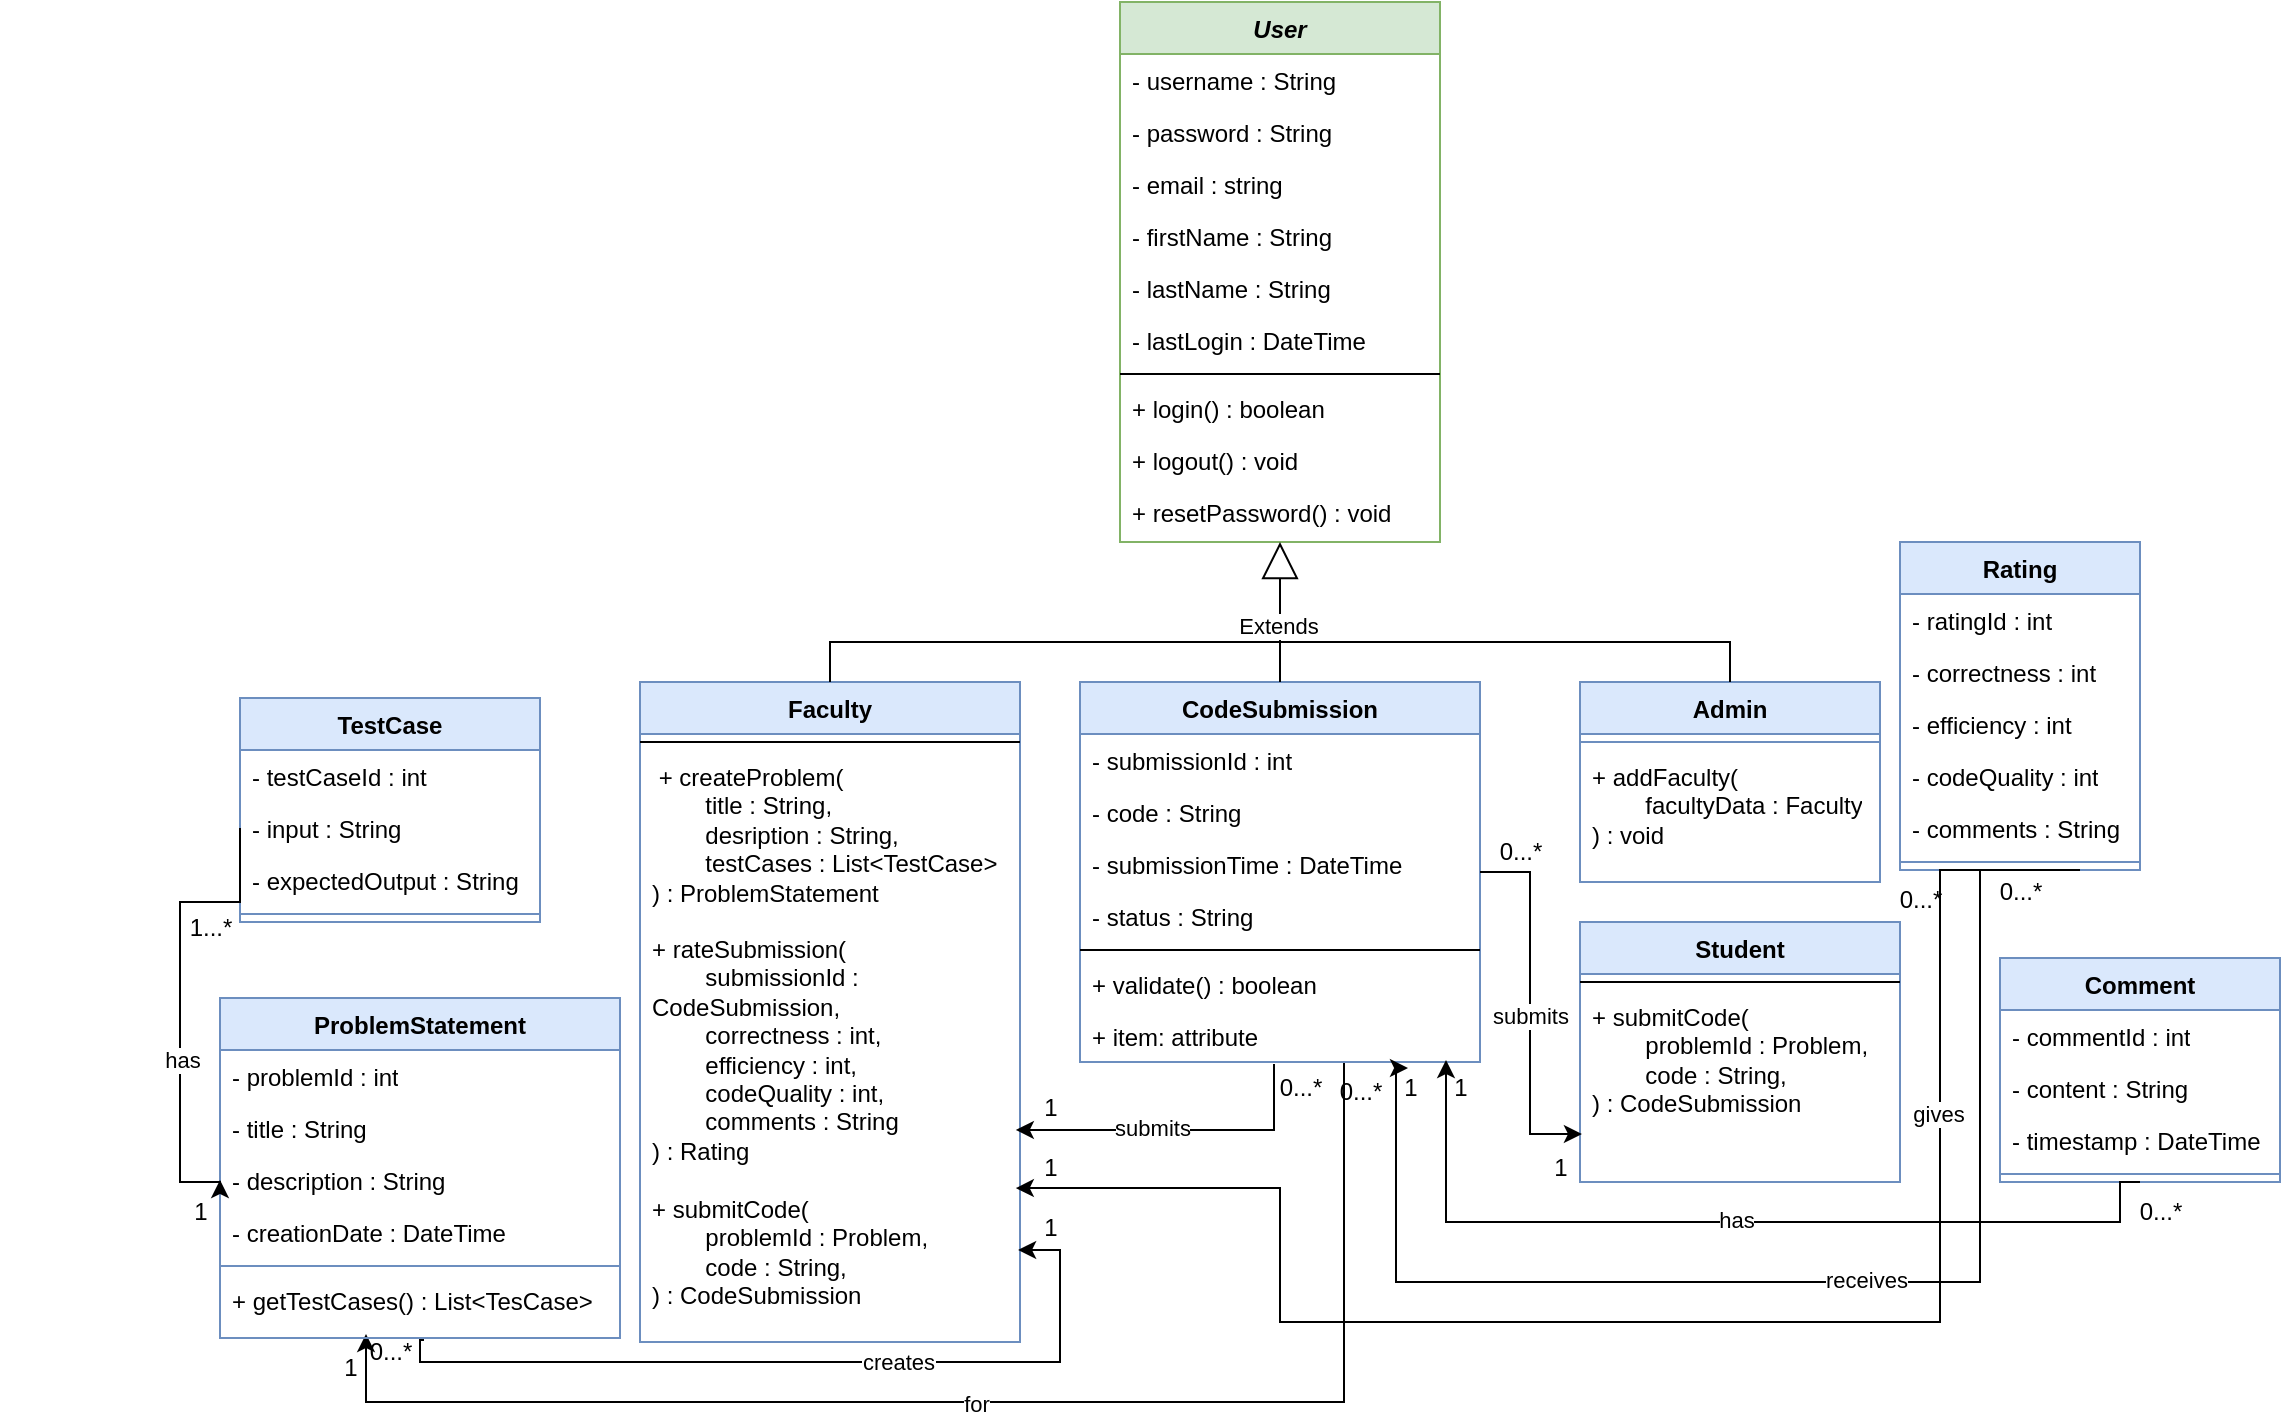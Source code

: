 <mxfile version="26.0.14">
  <diagram id="C5RBs43oDa-KdzZeNtuy" name="UML class diagram">
    <mxGraphModel dx="2261" dy="1993" grid="1" gridSize="10" guides="1" tooltips="1" connect="1" arrows="1" fold="1" page="1" pageScale="1" pageWidth="827" pageHeight="1169" math="0" shadow="0">
      <root>
        <mxCell id="WIyWlLk6GJQsqaUBKTNV-0" />
        <mxCell id="WIyWlLk6GJQsqaUBKTNV-1" parent="WIyWlLk6GJQsqaUBKTNV-0" />
        <mxCell id="zkfFHV4jXpPFQw0GAbJ--0" value="User" style="swimlane;fontStyle=3;align=center;verticalAlign=top;childLayout=stackLayout;horizontal=1;startSize=26;horizontalStack=0;resizeParent=1;resizeLast=0;collapsible=1;marginBottom=0;rounded=0;shadow=0;strokeWidth=1;fillColor=#d5e8d4;strokeColor=#82b366;" parent="WIyWlLk6GJQsqaUBKTNV-1" vertex="1">
          <mxGeometry x="550" y="-150" width="160" height="270" as="geometry">
            <mxRectangle x="230" y="140" width="160" height="26" as="alternateBounds" />
          </mxGeometry>
        </mxCell>
        <mxCell id="zkfFHV4jXpPFQw0GAbJ--1" value="- username : String" style="text;align=left;verticalAlign=top;spacingLeft=4;spacingRight=4;overflow=hidden;rotatable=0;points=[[0,0.5],[1,0.5]];portConstraint=eastwest;" parent="zkfFHV4jXpPFQw0GAbJ--0" vertex="1">
          <mxGeometry y="26" width="160" height="26" as="geometry" />
        </mxCell>
        <mxCell id="zkfFHV4jXpPFQw0GAbJ--2" value="- password : String" style="text;align=left;verticalAlign=top;spacingLeft=4;spacingRight=4;overflow=hidden;rotatable=0;points=[[0,0.5],[1,0.5]];portConstraint=eastwest;rounded=0;shadow=0;html=0;" parent="zkfFHV4jXpPFQw0GAbJ--0" vertex="1">
          <mxGeometry y="52" width="160" height="26" as="geometry" />
        </mxCell>
        <mxCell id="zkfFHV4jXpPFQw0GAbJ--3" value="- email : string" style="text;align=left;verticalAlign=top;spacingLeft=4;spacingRight=4;overflow=hidden;rotatable=0;points=[[0,0.5],[1,0.5]];portConstraint=eastwest;rounded=0;shadow=0;html=0;" parent="zkfFHV4jXpPFQw0GAbJ--0" vertex="1">
          <mxGeometry y="78" width="160" height="26" as="geometry" />
        </mxCell>
        <mxCell id="7-g8ltdBN5km7D0hTnnt-24" value="- firstName : String" style="text;strokeColor=none;fillColor=none;align=left;verticalAlign=top;spacingLeft=4;spacingRight=4;overflow=hidden;rotatable=0;points=[[0,0.5],[1,0.5]];portConstraint=eastwest;whiteSpace=wrap;html=1;" parent="zkfFHV4jXpPFQw0GAbJ--0" vertex="1">
          <mxGeometry y="104" width="160" height="26" as="geometry" />
        </mxCell>
        <mxCell id="7-g8ltdBN5km7D0hTnnt-26" value="- lastName : String" style="text;strokeColor=none;fillColor=none;align=left;verticalAlign=top;spacingLeft=4;spacingRight=4;overflow=hidden;rotatable=0;points=[[0,0.5],[1,0.5]];portConstraint=eastwest;whiteSpace=wrap;html=1;" parent="zkfFHV4jXpPFQw0GAbJ--0" vertex="1">
          <mxGeometry y="130" width="160" height="26" as="geometry" />
        </mxCell>
        <mxCell id="7-g8ltdBN5km7D0hTnnt-25" value="- lastLogin : DateTime" style="text;strokeColor=none;fillColor=none;align=left;verticalAlign=top;spacingLeft=4;spacingRight=4;overflow=hidden;rotatable=0;points=[[0,0.5],[1,0.5]];portConstraint=eastwest;whiteSpace=wrap;html=1;" parent="zkfFHV4jXpPFQw0GAbJ--0" vertex="1">
          <mxGeometry y="156" width="160" height="26" as="geometry" />
        </mxCell>
        <mxCell id="zkfFHV4jXpPFQw0GAbJ--4" value="" style="line;html=1;strokeWidth=1;align=left;verticalAlign=middle;spacingTop=-1;spacingLeft=3;spacingRight=3;rotatable=0;labelPosition=right;points=[];portConstraint=eastwest;" parent="zkfFHV4jXpPFQw0GAbJ--0" vertex="1">
          <mxGeometry y="182" width="160" height="8" as="geometry" />
        </mxCell>
        <mxCell id="7-g8ltdBN5km7D0hTnnt-27" value="+ login() : boolean" style="text;strokeColor=none;fillColor=none;align=left;verticalAlign=top;spacingLeft=4;spacingRight=4;overflow=hidden;rotatable=0;points=[[0,0.5],[1,0.5]];portConstraint=eastwest;whiteSpace=wrap;html=1;" parent="zkfFHV4jXpPFQw0GAbJ--0" vertex="1">
          <mxGeometry y="190" width="160" height="26" as="geometry" />
        </mxCell>
        <mxCell id="7-g8ltdBN5km7D0hTnnt-28" value="+ logout() : void" style="text;strokeColor=none;fillColor=none;align=left;verticalAlign=top;spacingLeft=4;spacingRight=4;overflow=hidden;rotatable=0;points=[[0,0.5],[1,0.5]];portConstraint=eastwest;whiteSpace=wrap;html=1;" parent="zkfFHV4jXpPFQw0GAbJ--0" vertex="1">
          <mxGeometry y="216" width="160" height="26" as="geometry" />
        </mxCell>
        <mxCell id="7-g8ltdBN5km7D0hTnnt-29" value="+ resetPassword() : void" style="text;strokeColor=none;fillColor=none;align=left;verticalAlign=top;spacingLeft=4;spacingRight=4;overflow=hidden;rotatable=0;points=[[0,0.5],[1,0.5]];portConstraint=eastwest;whiteSpace=wrap;html=1;" parent="zkfFHV4jXpPFQw0GAbJ--0" vertex="1">
          <mxGeometry y="242" width="160" height="26" as="geometry" />
        </mxCell>
        <mxCell id="7-g8ltdBN5km7D0hTnnt-107" style="edgeStyle=orthogonalEdgeStyle;rounded=0;orthogonalLoop=1;jettySize=auto;html=1;entryX=0.365;entryY=0.938;entryDx=0;entryDy=0;exitX=0.66;exitY=1;exitDx=0;exitDy=0;exitPerimeter=0;entryPerimeter=0;" parent="WIyWlLk6GJQsqaUBKTNV-1" source="7-g8ltdBN5km7D0hTnnt-40" target="7-g8ltdBN5km7D0hTnnt-15" edge="1">
          <mxGeometry relative="1" as="geometry">
            <Array as="points">
              <mxPoint x="662" y="550" />
              <mxPoint x="173" y="550" />
            </Array>
          </mxGeometry>
        </mxCell>
        <mxCell id="7-g8ltdBN5km7D0hTnnt-110" value="for" style="edgeLabel;html=1;align=center;verticalAlign=middle;resizable=0;points=[];" parent="7-g8ltdBN5km7D0hTnnt-107" vertex="1" connectable="0">
          <mxGeometry x="0.023" y="1" relative="1" as="geometry">
            <mxPoint as="offset" />
          </mxGeometry>
        </mxCell>
        <mxCell id="zkfFHV4jXpPFQw0GAbJ--6" value="CodeSubmission" style="swimlane;fontStyle=1;align=center;verticalAlign=top;childLayout=stackLayout;horizontal=1;startSize=26;horizontalStack=0;resizeParent=1;resizeLast=0;collapsible=1;marginBottom=0;rounded=0;shadow=0;strokeWidth=1;fillColor=#dae8fc;strokeColor=#6c8ebf;" parent="WIyWlLk6GJQsqaUBKTNV-1" vertex="1">
          <mxGeometry x="530" y="190" width="200" height="190" as="geometry">
            <mxRectangle x="130" y="380" width="160" height="26" as="alternateBounds" />
          </mxGeometry>
        </mxCell>
        <mxCell id="7-g8ltdBN5km7D0hTnnt-42" value="- submissionId : int" style="text;strokeColor=none;fillColor=none;align=left;verticalAlign=top;spacingLeft=4;spacingRight=4;overflow=hidden;rotatable=0;points=[[0,0.5],[1,0.5]];portConstraint=eastwest;whiteSpace=wrap;html=1;" parent="zkfFHV4jXpPFQw0GAbJ--6" vertex="1">
          <mxGeometry y="26" width="200" height="26" as="geometry" />
        </mxCell>
        <mxCell id="7-g8ltdBN5km7D0hTnnt-44" value="- code : String" style="text;strokeColor=none;fillColor=none;align=left;verticalAlign=top;spacingLeft=4;spacingRight=4;overflow=hidden;rotatable=0;points=[[0,0.5],[1,0.5]];portConstraint=eastwest;whiteSpace=wrap;html=1;" parent="zkfFHV4jXpPFQw0GAbJ--6" vertex="1">
          <mxGeometry y="52" width="200" height="26" as="geometry" />
        </mxCell>
        <mxCell id="7-g8ltdBN5km7D0hTnnt-43" value="- submissionTime : DateTime" style="text;strokeColor=none;fillColor=none;align=left;verticalAlign=top;spacingLeft=4;spacingRight=4;overflow=hidden;rotatable=0;points=[[0,0.5],[1,0.5]];portConstraint=eastwest;whiteSpace=wrap;html=1;" parent="zkfFHV4jXpPFQw0GAbJ--6" vertex="1">
          <mxGeometry y="78" width="200" height="26" as="geometry" />
        </mxCell>
        <mxCell id="7-g8ltdBN5km7D0hTnnt-41" value="- status : String" style="text;strokeColor=none;fillColor=none;align=left;verticalAlign=top;spacingLeft=4;spacingRight=4;overflow=hidden;rotatable=0;points=[[0,0.5],[1,0.5]];portConstraint=eastwest;whiteSpace=wrap;html=1;" parent="zkfFHV4jXpPFQw0GAbJ--6" vertex="1">
          <mxGeometry y="104" width="200" height="26" as="geometry" />
        </mxCell>
        <mxCell id="zkfFHV4jXpPFQw0GAbJ--9" value="" style="line;html=1;strokeWidth=1;align=left;verticalAlign=middle;spacingTop=-1;spacingLeft=3;spacingRight=3;rotatable=0;labelPosition=right;points=[];portConstraint=eastwest;" parent="zkfFHV4jXpPFQw0GAbJ--6" vertex="1">
          <mxGeometry y="130" width="200" height="8" as="geometry" />
        </mxCell>
        <mxCell id="7-g8ltdBN5km7D0hTnnt-39" value="+ validate() : boolean" style="text;strokeColor=none;fillColor=none;align=left;verticalAlign=top;spacingLeft=4;spacingRight=4;overflow=hidden;rotatable=0;points=[[0,0.5],[1,0.5]];portConstraint=eastwest;whiteSpace=wrap;html=1;" parent="zkfFHV4jXpPFQw0GAbJ--6" vertex="1">
          <mxGeometry y="138" width="200" height="26" as="geometry" />
        </mxCell>
        <mxCell id="7-g8ltdBN5km7D0hTnnt-40" value="+ item: attribute" style="text;strokeColor=none;fillColor=none;align=left;verticalAlign=top;spacingLeft=4;spacingRight=4;overflow=hidden;rotatable=0;points=[[0,0.5],[1,0.5]];portConstraint=eastwest;whiteSpace=wrap;html=1;" parent="zkfFHV4jXpPFQw0GAbJ--6" vertex="1">
          <mxGeometry y="164" width="200" height="26" as="geometry" />
        </mxCell>
        <mxCell id="zkfFHV4jXpPFQw0GAbJ--17" value="Faculty" style="swimlane;fontStyle=1;align=center;verticalAlign=top;childLayout=stackLayout;horizontal=1;startSize=26;horizontalStack=0;resizeParent=1;resizeLast=0;collapsible=1;marginBottom=0;rounded=0;shadow=0;strokeWidth=1;fillColor=#dae8fc;strokeColor=#6c8ebf;" parent="WIyWlLk6GJQsqaUBKTNV-1" vertex="1">
          <mxGeometry x="310" y="190" width="190" height="330" as="geometry">
            <mxRectangle x="550" y="140" width="160" height="26" as="alternateBounds" />
          </mxGeometry>
        </mxCell>
        <mxCell id="zkfFHV4jXpPFQw0GAbJ--23" value="" style="line;html=1;strokeWidth=1;align=left;verticalAlign=middle;spacingTop=-1;spacingLeft=3;spacingRight=3;rotatable=0;labelPosition=right;points=[];portConstraint=eastwest;" parent="zkfFHV4jXpPFQw0GAbJ--17" vertex="1">
          <mxGeometry y="26" width="190" height="8" as="geometry" />
        </mxCell>
        <mxCell id="7-g8ltdBN5km7D0hTnnt-45" value="&amp;nbsp;+ createProblem(&lt;div&gt;&lt;span style=&quot;white-space: pre;&quot;&gt;&lt;span style=&quot;white-space: pre;&quot;&gt;&#x9;&lt;/span&gt;title : String,&lt;/span&gt;&lt;/div&gt;&lt;div&gt;&lt;span style=&quot;white-space: pre;&quot;&gt;&lt;span style=&quot;white-space: pre;&quot;&gt;&#x9;&lt;/span&gt;desription : String,&lt;/span&gt;&lt;/div&gt;&lt;div&gt;&lt;span style=&quot;white-space: pre;&quot;&gt;&lt;span style=&quot;white-space: pre;&quot;&gt;&#x9;&lt;/span&gt;testCases : List&amp;lt;TestCase&amp;gt;&#x9;&lt;/span&gt;&lt;/div&gt;&lt;div&gt;) : ProblemStatement&lt;/div&gt;" style="text;strokeColor=none;fillColor=none;align=left;verticalAlign=top;spacingLeft=4;spacingRight=4;overflow=hidden;rotatable=0;points=[[0,0.5],[1,0.5]];portConstraint=eastwest;whiteSpace=wrap;html=1;" parent="zkfFHV4jXpPFQw0GAbJ--17" vertex="1">
          <mxGeometry y="34" width="190" height="86" as="geometry" />
        </mxCell>
        <mxCell id="7-g8ltdBN5km7D0hTnnt-46" value="+ rateSubmission(&lt;div&gt;&lt;span style=&quot;white-space: pre;&quot;&gt;&#x9;&lt;/span&gt;submissionId : CodeSubmission,&lt;/div&gt;&lt;div&gt;&lt;span style=&quot;white-space: pre;&quot;&gt;&#x9;&lt;/span&gt;correctness : int,&lt;br&gt;&lt;/div&gt;&lt;div&gt;&lt;span style=&quot;white-space: pre;&quot;&gt;&#x9;&lt;/span&gt;efficiency : int,&lt;br&gt;&lt;/div&gt;&lt;div&gt;&lt;span style=&quot;white-space: pre;&quot;&gt;&#x9;&lt;/span&gt;codeQuality : int,&lt;br&gt;&lt;/div&gt;&lt;div&gt;&lt;span style=&quot;white-space: pre;&quot;&gt;&#x9;&lt;/span&gt;comments : String&lt;br&gt;&lt;/div&gt;&lt;div&gt;) : Rating&lt;/div&gt;" style="text;strokeColor=none;fillColor=none;align=left;verticalAlign=top;spacingLeft=4;spacingRight=4;overflow=hidden;rotatable=0;points=[[0,0.5],[1,0.5]];portConstraint=eastwest;whiteSpace=wrap;html=1;" parent="zkfFHV4jXpPFQw0GAbJ--17" vertex="1">
          <mxGeometry y="120" width="190" height="130" as="geometry" />
        </mxCell>
        <mxCell id="7-g8ltdBN5km7D0hTnnt-48" value="+ submitCode(&lt;div&gt;&lt;span style=&quot;white-space: pre;&quot;&gt;&#x9;&lt;/span&gt;problemId : Problem,&lt;br&gt;&lt;/div&gt;&lt;div&gt;&lt;span style=&quot;white-space: pre;&quot;&gt;&#x9;&lt;/span&gt;code : String,&lt;/div&gt;&lt;div&gt;) : CodeSubmission&lt;/div&gt;" style="text;strokeColor=none;fillColor=none;align=left;verticalAlign=top;spacingLeft=4;spacingRight=4;overflow=hidden;rotatable=0;points=[[0,0.5],[1,0.5]];portConstraint=eastwest;whiteSpace=wrap;html=1;" parent="zkfFHV4jXpPFQw0GAbJ--17" vertex="1">
          <mxGeometry y="250" width="190" height="80" as="geometry" />
        </mxCell>
        <mxCell id="7-g8ltdBN5km7D0hTnnt-4" value="Admin" style="swimlane;fontStyle=1;align=center;verticalAlign=top;childLayout=stackLayout;horizontal=1;startSize=26;horizontalStack=0;resizeParent=1;resizeParentMax=0;resizeLast=0;collapsible=1;marginBottom=0;whiteSpace=wrap;html=1;fillColor=#dae8fc;strokeColor=#6c8ebf;" parent="WIyWlLk6GJQsqaUBKTNV-1" vertex="1">
          <mxGeometry x="780" y="190" width="150" height="100" as="geometry" />
        </mxCell>
        <mxCell id="7-g8ltdBN5km7D0hTnnt-6" value="" style="line;strokeWidth=1;fillColor=none;align=left;verticalAlign=middle;spacingTop=-1;spacingLeft=3;spacingRight=3;rotatable=0;labelPosition=right;points=[];portConstraint=eastwest;strokeColor=inherit;" parent="7-g8ltdBN5km7D0hTnnt-4" vertex="1">
          <mxGeometry y="26" width="150" height="8" as="geometry" />
        </mxCell>
        <mxCell id="7-g8ltdBN5km7D0hTnnt-7" value="+ addFaculty(&lt;div&gt;&lt;span style=&quot;white-space: pre;&quot;&gt;&#x9;&lt;/span&gt;facultyData : Faculty&lt;br&gt;&lt;/div&gt;&lt;div&gt;) : void&lt;/div&gt;" style="text;strokeColor=none;fillColor=none;align=left;verticalAlign=top;spacingLeft=4;spacingRight=4;overflow=hidden;rotatable=0;points=[[0,0.5],[1,0.5]];portConstraint=eastwest;whiteSpace=wrap;html=1;" parent="7-g8ltdBN5km7D0hTnnt-4" vertex="1">
          <mxGeometry y="34" width="150" height="66" as="geometry" />
        </mxCell>
        <mxCell id="7-g8ltdBN5km7D0hTnnt-8" value="Rating" style="swimlane;fontStyle=1;align=center;verticalAlign=top;childLayout=stackLayout;horizontal=1;startSize=26;horizontalStack=0;resizeParent=1;resizeParentMax=0;resizeLast=0;collapsible=1;marginBottom=0;whiteSpace=wrap;html=1;fillColor=#dae8fc;strokeColor=#6c8ebf;" parent="WIyWlLk6GJQsqaUBKTNV-1" vertex="1">
          <mxGeometry x="940" y="120" width="120" height="164" as="geometry" />
        </mxCell>
        <mxCell id="7-g8ltdBN5km7D0hTnnt-31" value="- ratingId : int" style="text;strokeColor=none;fillColor=none;align=left;verticalAlign=top;spacingLeft=4;spacingRight=4;overflow=hidden;rotatable=0;points=[[0,0.5],[1,0.5]];portConstraint=eastwest;whiteSpace=wrap;html=1;" parent="7-g8ltdBN5km7D0hTnnt-8" vertex="1">
          <mxGeometry y="26" width="120" height="26" as="geometry" />
        </mxCell>
        <mxCell id="7-g8ltdBN5km7D0hTnnt-33" value="- correctness : int" style="text;strokeColor=none;fillColor=none;align=left;verticalAlign=top;spacingLeft=4;spacingRight=4;overflow=hidden;rotatable=0;points=[[0,0.5],[1,0.5]];portConstraint=eastwest;whiteSpace=wrap;html=1;" parent="7-g8ltdBN5km7D0hTnnt-8" vertex="1">
          <mxGeometry y="52" width="120" height="26" as="geometry" />
        </mxCell>
        <mxCell id="7-g8ltdBN5km7D0hTnnt-34" value="- efficiency : int" style="text;strokeColor=none;fillColor=none;align=left;verticalAlign=top;spacingLeft=4;spacingRight=4;overflow=hidden;rotatable=0;points=[[0,0.5],[1,0.5]];portConstraint=eastwest;whiteSpace=wrap;html=1;" parent="7-g8ltdBN5km7D0hTnnt-8" vertex="1">
          <mxGeometry y="78" width="120" height="26" as="geometry" />
        </mxCell>
        <mxCell id="7-g8ltdBN5km7D0hTnnt-32" value="- codeQuality : int" style="text;strokeColor=none;fillColor=none;align=left;verticalAlign=top;spacingLeft=4;spacingRight=4;overflow=hidden;rotatable=0;points=[[0,0.5],[1,0.5]];portConstraint=eastwest;whiteSpace=wrap;html=1;" parent="7-g8ltdBN5km7D0hTnnt-8" vertex="1">
          <mxGeometry y="104" width="120" height="26" as="geometry" />
        </mxCell>
        <mxCell id="7-g8ltdBN5km7D0hTnnt-9" value="- comments : String" style="text;strokeColor=none;fillColor=none;align=left;verticalAlign=top;spacingLeft=4;spacingRight=4;overflow=hidden;rotatable=0;points=[[0,0.5],[1,0.5]];portConstraint=eastwest;whiteSpace=wrap;html=1;" parent="7-g8ltdBN5km7D0hTnnt-8" vertex="1">
          <mxGeometry y="130" width="120" height="26" as="geometry" />
        </mxCell>
        <mxCell id="7-g8ltdBN5km7D0hTnnt-10" value="" style="line;strokeWidth=1;fillColor=none;align=left;verticalAlign=middle;spacingTop=-1;spacingLeft=3;spacingRight=3;rotatable=0;labelPosition=right;points=[];portConstraint=eastwest;strokeColor=inherit;" parent="7-g8ltdBN5km7D0hTnnt-8" vertex="1">
          <mxGeometry y="156" width="120" height="8" as="geometry" />
        </mxCell>
        <mxCell id="7-g8ltdBN5km7D0hTnnt-12" value="ProblemStatement" style="swimlane;fontStyle=1;align=center;verticalAlign=top;childLayout=stackLayout;horizontal=1;startSize=26;horizontalStack=0;resizeParent=1;resizeParentMax=0;resizeLast=0;collapsible=1;marginBottom=0;whiteSpace=wrap;html=1;fillColor=#dae8fc;strokeColor=#6c8ebf;" parent="WIyWlLk6GJQsqaUBKTNV-1" vertex="1">
          <mxGeometry x="100" y="348" width="200" height="170" as="geometry" />
        </mxCell>
        <mxCell id="7-g8ltdBN5km7D0hTnnt-35" value="- problemId : int" style="text;strokeColor=none;fillColor=none;align=left;verticalAlign=top;spacingLeft=4;spacingRight=4;overflow=hidden;rotatable=0;points=[[0,0.5],[1,0.5]];portConstraint=eastwest;whiteSpace=wrap;html=1;" parent="7-g8ltdBN5km7D0hTnnt-12" vertex="1">
          <mxGeometry y="26" width="200" height="26" as="geometry" />
        </mxCell>
        <mxCell id="7-g8ltdBN5km7D0hTnnt-36" value="- title : String" style="text;strokeColor=none;fillColor=none;align=left;verticalAlign=top;spacingLeft=4;spacingRight=4;overflow=hidden;rotatable=0;points=[[0,0.5],[1,0.5]];portConstraint=eastwest;whiteSpace=wrap;html=1;" parent="7-g8ltdBN5km7D0hTnnt-12" vertex="1">
          <mxGeometry y="52" width="200" height="26" as="geometry" />
        </mxCell>
        <mxCell id="7-g8ltdBN5km7D0hTnnt-37" value="- description : String" style="text;strokeColor=none;fillColor=none;align=left;verticalAlign=top;spacingLeft=4;spacingRight=4;overflow=hidden;rotatable=0;points=[[0,0.5],[1,0.5]];portConstraint=eastwest;whiteSpace=wrap;html=1;" parent="7-g8ltdBN5km7D0hTnnt-12" vertex="1">
          <mxGeometry y="78" width="200" height="26" as="geometry" />
        </mxCell>
        <mxCell id="7-g8ltdBN5km7D0hTnnt-13" value="- creationDate : DateTime" style="text;strokeColor=none;fillColor=none;align=left;verticalAlign=top;spacingLeft=4;spacingRight=4;overflow=hidden;rotatable=0;points=[[0,0.5],[1,0.5]];portConstraint=eastwest;whiteSpace=wrap;html=1;" parent="7-g8ltdBN5km7D0hTnnt-12" vertex="1">
          <mxGeometry y="104" width="200" height="26" as="geometry" />
        </mxCell>
        <mxCell id="7-g8ltdBN5km7D0hTnnt-14" value="" style="line;strokeWidth=1;fillColor=none;align=left;verticalAlign=middle;spacingTop=-1;spacingLeft=3;spacingRight=3;rotatable=0;labelPosition=right;points=[];portConstraint=eastwest;strokeColor=inherit;" parent="7-g8ltdBN5km7D0hTnnt-12" vertex="1">
          <mxGeometry y="130" width="200" height="8" as="geometry" />
        </mxCell>
        <mxCell id="7-g8ltdBN5km7D0hTnnt-15" value="+ getTestCases() : List&amp;lt;TesCase&amp;gt;" style="text;strokeColor=none;fillColor=none;align=left;verticalAlign=top;spacingLeft=4;spacingRight=4;overflow=hidden;rotatable=0;points=[[0,0.5],[1,0.5]];portConstraint=eastwest;whiteSpace=wrap;html=1;" parent="7-g8ltdBN5km7D0hTnnt-12" vertex="1">
          <mxGeometry y="138" width="200" height="32" as="geometry" />
        </mxCell>
        <mxCell id="7-g8ltdBN5km7D0hTnnt-16" value="TestCase" style="swimlane;fontStyle=1;align=center;verticalAlign=top;childLayout=stackLayout;horizontal=1;startSize=26;horizontalStack=0;resizeParent=1;resizeParentMax=0;resizeLast=0;collapsible=1;marginBottom=0;whiteSpace=wrap;html=1;fillColor=#dae8fc;strokeColor=#6c8ebf;" parent="WIyWlLk6GJQsqaUBKTNV-1" vertex="1">
          <mxGeometry x="110" y="198" width="150" height="112" as="geometry" />
        </mxCell>
        <mxCell id="7-g8ltdBN5km7D0hTnnt-17" value="- testCaseId : int&lt;span style=&quot;white-space: pre;&quot;&gt;&#x9;&lt;/span&gt;" style="text;strokeColor=none;fillColor=none;align=left;verticalAlign=top;spacingLeft=4;spacingRight=4;overflow=hidden;rotatable=0;points=[[0,0.5],[1,0.5]];portConstraint=eastwest;whiteSpace=wrap;html=1;" parent="7-g8ltdBN5km7D0hTnnt-16" vertex="1">
          <mxGeometry y="26" width="150" height="26" as="geometry" />
        </mxCell>
        <mxCell id="7-g8ltdBN5km7D0hTnnt-47" value="- input : String" style="text;strokeColor=none;fillColor=none;align=left;verticalAlign=top;spacingLeft=4;spacingRight=4;overflow=hidden;rotatable=0;points=[[0,0.5],[1,0.5]];portConstraint=eastwest;whiteSpace=wrap;html=1;" parent="7-g8ltdBN5km7D0hTnnt-16" vertex="1">
          <mxGeometry y="52" width="150" height="26" as="geometry" />
        </mxCell>
        <mxCell id="7-g8ltdBN5km7D0hTnnt-19" value="- expectedOutput : String" style="text;strokeColor=none;fillColor=none;align=left;verticalAlign=top;spacingLeft=4;spacingRight=4;overflow=hidden;rotatable=0;points=[[0,0.5],[1,0.5]];portConstraint=eastwest;whiteSpace=wrap;html=1;" parent="7-g8ltdBN5km7D0hTnnt-16" vertex="1">
          <mxGeometry y="78" width="150" height="26" as="geometry" />
        </mxCell>
        <mxCell id="7-g8ltdBN5km7D0hTnnt-18" value="" style="line;strokeWidth=1;fillColor=none;align=left;verticalAlign=middle;spacingTop=-1;spacingLeft=3;spacingRight=3;rotatable=0;labelPosition=right;points=[];portConstraint=eastwest;strokeColor=inherit;" parent="7-g8ltdBN5km7D0hTnnt-16" vertex="1">
          <mxGeometry y="104" width="150" height="8" as="geometry" />
        </mxCell>
        <mxCell id="7-g8ltdBN5km7D0hTnnt-20" value="Comment" style="swimlane;fontStyle=1;align=center;verticalAlign=top;childLayout=stackLayout;horizontal=1;startSize=26;horizontalStack=0;resizeParent=1;resizeParentMax=0;resizeLast=0;collapsible=1;marginBottom=0;whiteSpace=wrap;html=1;fillColor=#dae8fc;strokeColor=#6c8ebf;" parent="WIyWlLk6GJQsqaUBKTNV-1" vertex="1">
          <mxGeometry x="990" y="328" width="140" height="112" as="geometry" />
        </mxCell>
        <mxCell id="7-g8ltdBN5km7D0hTnnt-23" value="- commentId : int" style="text;strokeColor=none;fillColor=none;align=left;verticalAlign=top;spacingLeft=4;spacingRight=4;overflow=hidden;rotatable=0;points=[[0,0.5],[1,0.5]];portConstraint=eastwest;whiteSpace=wrap;html=1;" parent="7-g8ltdBN5km7D0hTnnt-20" vertex="1">
          <mxGeometry y="26" width="140" height="26" as="geometry" />
        </mxCell>
        <mxCell id="7-g8ltdBN5km7D0hTnnt-38" value="- content : String" style="text;strokeColor=none;fillColor=none;align=left;verticalAlign=top;spacingLeft=4;spacingRight=4;overflow=hidden;rotatable=0;points=[[0,0.5],[1,0.5]];portConstraint=eastwest;whiteSpace=wrap;html=1;" parent="7-g8ltdBN5km7D0hTnnt-20" vertex="1">
          <mxGeometry y="52" width="140" height="26" as="geometry" />
        </mxCell>
        <mxCell id="7-g8ltdBN5km7D0hTnnt-21" value="- timestamp : DateTime" style="text;strokeColor=none;fillColor=none;align=left;verticalAlign=top;spacingLeft=4;spacingRight=4;overflow=hidden;rotatable=0;points=[[0,0.5],[1,0.5]];portConstraint=eastwest;whiteSpace=wrap;html=1;" parent="7-g8ltdBN5km7D0hTnnt-20" vertex="1">
          <mxGeometry y="78" width="140" height="26" as="geometry" />
        </mxCell>
        <mxCell id="7-g8ltdBN5km7D0hTnnt-22" value="" style="line;strokeWidth=1;fillColor=none;align=left;verticalAlign=middle;spacingTop=-1;spacingLeft=3;spacingRight=3;rotatable=0;labelPosition=right;points=[];portConstraint=eastwest;strokeColor=inherit;" parent="7-g8ltdBN5km7D0hTnnt-20" vertex="1">
          <mxGeometry y="104" width="140" height="8" as="geometry" />
        </mxCell>
        <mxCell id="zkfFHV4jXpPFQw0GAbJ--13" value="Student" style="swimlane;fontStyle=1;align=center;verticalAlign=top;childLayout=stackLayout;horizontal=1;startSize=26;horizontalStack=0;resizeParent=1;resizeLast=0;collapsible=1;marginBottom=0;rounded=0;shadow=0;strokeWidth=1;fillColor=#dae8fc;strokeColor=#6c8ebf;" parent="WIyWlLk6GJQsqaUBKTNV-1" vertex="1">
          <mxGeometry x="780" y="310" width="160" height="130" as="geometry">
            <mxRectangle x="340" y="380" width="170" height="26" as="alternateBounds" />
          </mxGeometry>
        </mxCell>
        <mxCell id="zkfFHV4jXpPFQw0GAbJ--15" value="" style="line;html=1;strokeWidth=1;align=left;verticalAlign=middle;spacingTop=-1;spacingLeft=3;spacingRight=3;rotatable=0;labelPosition=right;points=[];portConstraint=eastwest;" parent="zkfFHV4jXpPFQw0GAbJ--13" vertex="1">
          <mxGeometry y="26" width="160" height="8" as="geometry" />
        </mxCell>
        <mxCell id="7-g8ltdBN5km7D0hTnnt-30" value="+ submitCode(&lt;div&gt;&lt;span style=&quot;white-space: pre;&quot;&gt;&#x9;&lt;/span&gt;problemId : Problem,&lt;br&gt;&lt;/div&gt;&lt;div&gt;&lt;span style=&quot;white-space: pre;&quot;&gt;&#x9;&lt;/span&gt;code : String,&lt;/div&gt;&lt;div&gt;) : CodeSubmission&lt;/div&gt;" style="text;strokeColor=none;fillColor=none;align=left;verticalAlign=top;spacingLeft=4;spacingRight=4;overflow=hidden;rotatable=0;points=[[0,0.5],[1,0.5]];portConstraint=eastwest;whiteSpace=wrap;html=1;" parent="zkfFHV4jXpPFQw0GAbJ--13" vertex="1">
          <mxGeometry y="34" width="160" height="96" as="geometry" />
        </mxCell>
        <mxCell id="7-g8ltdBN5km7D0hTnnt-80" value="Extends" style="endArrow=block;endSize=16;endFill=0;html=1;rounded=0;exitX=0.5;exitY=0;exitDx=0;exitDy=0;" parent="WIyWlLk6GJQsqaUBKTNV-1" source="zkfFHV4jXpPFQw0GAbJ--6" edge="1">
          <mxGeometry x="-0.201" y="1" width="160" relative="1" as="geometry">
            <mxPoint x="600" y="160" as="sourcePoint" />
            <mxPoint x="630" y="120" as="targetPoint" />
            <mxPoint as="offset" />
          </mxGeometry>
        </mxCell>
        <mxCell id="7-g8ltdBN5km7D0hTnnt-81" value="" style="endArrow=none;html=1;rounded=0;entryX=0.5;entryY=0;entryDx=0;entryDy=0;exitX=0.5;exitY=0;exitDx=0;exitDy=0;" parent="WIyWlLk6GJQsqaUBKTNV-1" source="zkfFHV4jXpPFQw0GAbJ--17" target="7-g8ltdBN5km7D0hTnnt-4" edge="1">
          <mxGeometry width="50" height="50" relative="1" as="geometry">
            <mxPoint x="630" y="170" as="sourcePoint" />
            <mxPoint x="750" y="120" as="targetPoint" />
            <Array as="points">
              <mxPoint x="405" y="170" />
              <mxPoint x="855" y="170" />
            </Array>
          </mxGeometry>
        </mxCell>
        <mxCell id="7-g8ltdBN5km7D0hTnnt-96" style="edgeStyle=orthogonalEdgeStyle;rounded=0;orthogonalLoop=1;jettySize=auto;html=1;entryX=0.006;entryY=0.75;entryDx=0;entryDy=0;entryPerimeter=0;" parent="WIyWlLk6GJQsqaUBKTNV-1" source="zkfFHV4jXpPFQw0GAbJ--6" target="7-g8ltdBN5km7D0hTnnt-30" edge="1">
          <mxGeometry relative="1" as="geometry" />
        </mxCell>
        <mxCell id="7-g8ltdBN5km7D0hTnnt-97" value="submits" style="edgeLabel;html=1;align=center;verticalAlign=middle;resizable=0;points=[];" parent="7-g8ltdBN5km7D0hTnnt-96" vertex="1" connectable="0">
          <mxGeometry x="0.066" relative="1" as="geometry">
            <mxPoint as="offset" />
          </mxGeometry>
        </mxCell>
        <mxCell id="7-g8ltdBN5km7D0hTnnt-98" value="1" style="text;html=1;align=center;verticalAlign=middle;resizable=0;points=[];autosize=1;strokeColor=none;fillColor=none;" parent="WIyWlLk6GJQsqaUBKTNV-1" vertex="1">
          <mxGeometry x="755" y="418" width="30" height="30" as="geometry" />
        </mxCell>
        <mxCell id="7-g8ltdBN5km7D0hTnnt-99" value="0...*" style="text;html=1;align=center;verticalAlign=middle;resizable=0;points=[];autosize=1;strokeColor=none;fillColor=none;" parent="WIyWlLk6GJQsqaUBKTNV-1" vertex="1">
          <mxGeometry x="730" y="260" width="40" height="30" as="geometry" />
        </mxCell>
        <mxCell id="7-g8ltdBN5km7D0hTnnt-103" style="edgeStyle=orthogonalEdgeStyle;rounded=0;orthogonalLoop=1;jettySize=auto;html=1;exitX=0.5;exitY=1;exitDx=0;exitDy=0;entryX=0.915;entryY=0.962;entryDx=0;entryDy=0;entryPerimeter=0;" parent="WIyWlLk6GJQsqaUBKTNV-1" source="7-g8ltdBN5km7D0hTnnt-20" target="7-g8ltdBN5km7D0hTnnt-40" edge="1">
          <mxGeometry relative="1" as="geometry">
            <Array as="points">
              <mxPoint x="1050" y="460" />
              <mxPoint x="713" y="460" />
            </Array>
          </mxGeometry>
        </mxCell>
        <mxCell id="7-g8ltdBN5km7D0hTnnt-106" value="has" style="edgeLabel;html=1;align=center;verticalAlign=middle;resizable=0;points=[];" parent="7-g8ltdBN5km7D0hTnnt-103" vertex="1" connectable="0">
          <mxGeometry x="-0.009" y="-1" relative="1" as="geometry">
            <mxPoint as="offset" />
          </mxGeometry>
        </mxCell>
        <mxCell id="7-g8ltdBN5km7D0hTnnt-104" value="0...*" style="text;html=1;align=center;verticalAlign=middle;resizable=0;points=[];autosize=1;strokeColor=none;fillColor=none;" parent="WIyWlLk6GJQsqaUBKTNV-1" vertex="1">
          <mxGeometry x="930" y="284" width="40" height="30" as="geometry" />
        </mxCell>
        <mxCell id="7-g8ltdBN5km7D0hTnnt-105" value="1" style="text;html=1;align=center;verticalAlign=middle;resizable=0;points=[];autosize=1;strokeColor=none;fillColor=none;" parent="WIyWlLk6GJQsqaUBKTNV-1" vertex="1">
          <mxGeometry x="705" y="378" width="30" height="30" as="geometry" />
        </mxCell>
        <mxCell id="7-g8ltdBN5km7D0hTnnt-108" value="1" style="text;html=1;align=center;verticalAlign=middle;resizable=0;points=[];autosize=1;strokeColor=none;fillColor=none;" parent="WIyWlLk6GJQsqaUBKTNV-1" vertex="1">
          <mxGeometry x="150" y="518" width="30" height="30" as="geometry" />
        </mxCell>
        <mxCell id="7-g8ltdBN5km7D0hTnnt-109" value="0...*" style="text;html=1;align=center;verticalAlign=middle;resizable=0;points=[];autosize=1;strokeColor=none;fillColor=none;" parent="WIyWlLk6GJQsqaUBKTNV-1" vertex="1">
          <mxGeometry x="650" y="380" width="40" height="30" as="geometry" />
        </mxCell>
        <mxCell id="7-g8ltdBN5km7D0hTnnt-111" style="edgeStyle=orthogonalEdgeStyle;rounded=0;orthogonalLoop=1;jettySize=auto;html=1;exitX=0.75;exitY=1;exitDx=0;exitDy=0;entryX=1.1;entryY=0.1;entryDx=0;entryDy=0;entryPerimeter=0;" parent="WIyWlLk6GJQsqaUBKTNV-1" source="7-g8ltdBN5km7D0hTnnt-8" target="7-g8ltdBN5km7D0hTnnt-109" edge="1">
          <mxGeometry relative="1" as="geometry">
            <Array as="points">
              <mxPoint x="980" y="284" />
              <mxPoint x="980" y="490" />
              <mxPoint x="688" y="490" />
            </Array>
          </mxGeometry>
        </mxCell>
        <mxCell id="7-g8ltdBN5km7D0hTnnt-118" value="receives" style="edgeLabel;html=1;align=center;verticalAlign=middle;resizable=0;points=[];" parent="7-g8ltdBN5km7D0hTnnt-111" vertex="1" connectable="0">
          <mxGeometry x="-0.051" y="-1" relative="1" as="geometry">
            <mxPoint as="offset" />
          </mxGeometry>
        </mxCell>
        <mxCell id="7-g8ltdBN5km7D0hTnnt-112" value="0...*" style="text;html=1;align=center;verticalAlign=middle;resizable=0;points=[];autosize=1;strokeColor=none;fillColor=none;" parent="WIyWlLk6GJQsqaUBKTNV-1" vertex="1">
          <mxGeometry x="1050" y="440" width="40" height="30" as="geometry" />
        </mxCell>
        <mxCell id="7-g8ltdBN5km7D0hTnnt-117" value="1" style="text;html=1;align=center;verticalAlign=middle;resizable=0;points=[];autosize=1;strokeColor=none;fillColor=none;" parent="WIyWlLk6GJQsqaUBKTNV-1" vertex="1">
          <mxGeometry x="680" y="378" width="30" height="30" as="geometry" />
        </mxCell>
        <mxCell id="7-g8ltdBN5km7D0hTnnt-119" style="edgeStyle=orthogonalEdgeStyle;rounded=0;orthogonalLoop=1;jettySize=auto;html=1;exitX=0.5;exitY=1;exitDx=0;exitDy=0;entryX=0.989;entryY=0.038;entryDx=0;entryDy=0;entryPerimeter=0;" parent="WIyWlLk6GJQsqaUBKTNV-1" source="7-g8ltdBN5km7D0hTnnt-8" target="7-g8ltdBN5km7D0hTnnt-48" edge="1">
          <mxGeometry relative="1" as="geometry">
            <Array as="points">
              <mxPoint x="960" y="284" />
              <mxPoint x="960" y="510" />
              <mxPoint x="630" y="510" />
              <mxPoint x="630" y="443" />
            </Array>
          </mxGeometry>
        </mxCell>
        <mxCell id="7-g8ltdBN5km7D0hTnnt-124" value="gives" style="edgeLabel;html=1;align=center;verticalAlign=middle;resizable=0;points=[];" parent="7-g8ltdBN5km7D0hTnnt-119" vertex="1" connectable="0">
          <mxGeometry x="-0.594" y="-1" relative="1" as="geometry">
            <mxPoint as="offset" />
          </mxGeometry>
        </mxCell>
        <mxCell id="7-g8ltdBN5km7D0hTnnt-120" value="1...*" style="text;html=1;align=center;verticalAlign=middle;resizable=0;points=[];autosize=1;strokeColor=none;fillColor=none;" parent="WIyWlLk6GJQsqaUBKTNV-1" vertex="1">
          <mxGeometry x="75" y="298" width="40" height="30" as="geometry" />
        </mxCell>
        <mxCell id="7-g8ltdBN5km7D0hTnnt-122" value="1" style="text;html=1;align=center;verticalAlign=middle;resizable=0;points=[];autosize=1;strokeColor=none;fillColor=none;" parent="WIyWlLk6GJQsqaUBKTNV-1" vertex="1">
          <mxGeometry x="500" y="418" width="30" height="30" as="geometry" />
        </mxCell>
        <mxCell id="7-g8ltdBN5km7D0hTnnt-128" style="edgeStyle=orthogonalEdgeStyle;rounded=0;orthogonalLoop=1;jettySize=auto;html=1;entryX=0;entryY=0.5;entryDx=0;entryDy=0;exitX=0;exitY=0.5;exitDx=0;exitDy=0;" parent="WIyWlLk6GJQsqaUBKTNV-1" source="7-g8ltdBN5km7D0hTnnt-47" target="7-g8ltdBN5km7D0hTnnt-37" edge="1">
          <mxGeometry relative="1" as="geometry">
            <Array as="points">
              <mxPoint x="110" y="300" />
              <mxPoint x="80" y="300" />
              <mxPoint x="80" y="440" />
            </Array>
          </mxGeometry>
        </mxCell>
        <mxCell id="7-g8ltdBN5km7D0hTnnt-142" value="has" style="edgeLabel;html=1;align=center;verticalAlign=middle;resizable=0;points=[];" parent="7-g8ltdBN5km7D0hTnnt-128" vertex="1" connectable="0">
          <mxGeometry x="0.279" y="1" relative="1" as="geometry">
            <mxPoint as="offset" />
          </mxGeometry>
        </mxCell>
        <mxCell id="7-g8ltdBN5km7D0hTnnt-130" value="0...*" style="text;html=1;align=center;verticalAlign=middle;resizable=0;points=[];autosize=1;strokeColor=none;fillColor=none;" parent="WIyWlLk6GJQsqaUBKTNV-1" vertex="1">
          <mxGeometry x="165" y="510" width="40" height="30" as="geometry" />
        </mxCell>
        <mxCell id="7-g8ltdBN5km7D0hTnnt-131" style="edgeStyle=orthogonalEdgeStyle;rounded=0;orthogonalLoop=1;jettySize=auto;html=1;entryX=0.995;entryY=0.425;entryDx=0;entryDy=0;entryPerimeter=0;exitX=0.51;exitY=1.031;exitDx=0;exitDy=0;exitPerimeter=0;" parent="WIyWlLk6GJQsqaUBKTNV-1" source="7-g8ltdBN5km7D0hTnnt-15" target="7-g8ltdBN5km7D0hTnnt-48" edge="1">
          <mxGeometry relative="1" as="geometry">
            <mxPoint x="190" y="620" as="sourcePoint" />
            <Array as="points">
              <mxPoint x="200" y="519" />
              <mxPoint x="200" y="530" />
              <mxPoint x="520" y="530" />
              <mxPoint x="520" y="474" />
            </Array>
          </mxGeometry>
        </mxCell>
        <mxCell id="7-g8ltdBN5km7D0hTnnt-134" value="creates" style="edgeLabel;html=1;align=center;verticalAlign=middle;resizable=0;points=[];" parent="7-g8ltdBN5km7D0hTnnt-131" vertex="1" connectable="0">
          <mxGeometry x="0.23" relative="1" as="geometry">
            <mxPoint as="offset" />
          </mxGeometry>
        </mxCell>
        <mxCell id="7-g8ltdBN5km7D0hTnnt-132" value="1" style="text;html=1;align=center;verticalAlign=middle;resizable=0;points=[];autosize=1;strokeColor=none;fillColor=none;" parent="WIyWlLk6GJQsqaUBKTNV-1" vertex="1">
          <mxGeometry x="500" y="448" width="30" height="30" as="geometry" />
        </mxCell>
        <mxCell id="7-g8ltdBN5km7D0hTnnt-133" value="0...*" style="text;html=1;align=center;verticalAlign=middle;resizable=0;points=[];autosize=1;strokeColor=none;fillColor=none;" parent="WIyWlLk6GJQsqaUBKTNV-1" vertex="1">
          <mxGeometry x="980" y="280" width="40" height="30" as="geometry" />
        </mxCell>
        <mxCell id="7-g8ltdBN5km7D0hTnnt-135" style="edgeStyle=orthogonalEdgeStyle;rounded=0;orthogonalLoop=1;jettySize=auto;html=1;entryX=0.989;entryY=0.8;entryDx=0;entryDy=0;entryPerimeter=0;exitX=0.485;exitY=1.038;exitDx=0;exitDy=0;exitPerimeter=0;" parent="WIyWlLk6GJQsqaUBKTNV-1" source="7-g8ltdBN5km7D0hTnnt-40" target="7-g8ltdBN5km7D0hTnnt-46" edge="1">
          <mxGeometry relative="1" as="geometry" />
        </mxCell>
        <mxCell id="7-g8ltdBN5km7D0hTnnt-139" value="submits" style="edgeLabel;html=1;align=center;verticalAlign=middle;resizable=0;points=[];" parent="7-g8ltdBN5km7D0hTnnt-135" vertex="1" connectable="0">
          <mxGeometry x="0.16" y="-1" relative="1" as="geometry">
            <mxPoint as="offset" />
          </mxGeometry>
        </mxCell>
        <mxCell id="7-g8ltdBN5km7D0hTnnt-136" value="0...*" style="text;html=1;align=center;verticalAlign=middle;resizable=0;points=[];autosize=1;strokeColor=none;fillColor=none;" parent="WIyWlLk6GJQsqaUBKTNV-1" vertex="1">
          <mxGeometry x="620" y="378" width="40" height="30" as="geometry" />
        </mxCell>
        <mxCell id="7-g8ltdBN5km7D0hTnnt-137" value="1" style="text;html=1;align=center;verticalAlign=middle;resizable=0;points=[];autosize=1;strokeColor=none;fillColor=none;" parent="WIyWlLk6GJQsqaUBKTNV-1" vertex="1">
          <mxGeometry x="500" y="388" width="30" height="30" as="geometry" />
        </mxCell>
        <mxCell id="7-g8ltdBN5km7D0hTnnt-129" value="1" style="text;html=1;align=center;verticalAlign=middle;resizable=0;points=[];autosize=1;strokeColor=none;fillColor=none;" parent="WIyWlLk6GJQsqaUBKTNV-1" vertex="1">
          <mxGeometry x="-10" y="440" width="200" height="30" as="geometry" />
        </mxCell>
      </root>
    </mxGraphModel>
  </diagram>
</mxfile>
